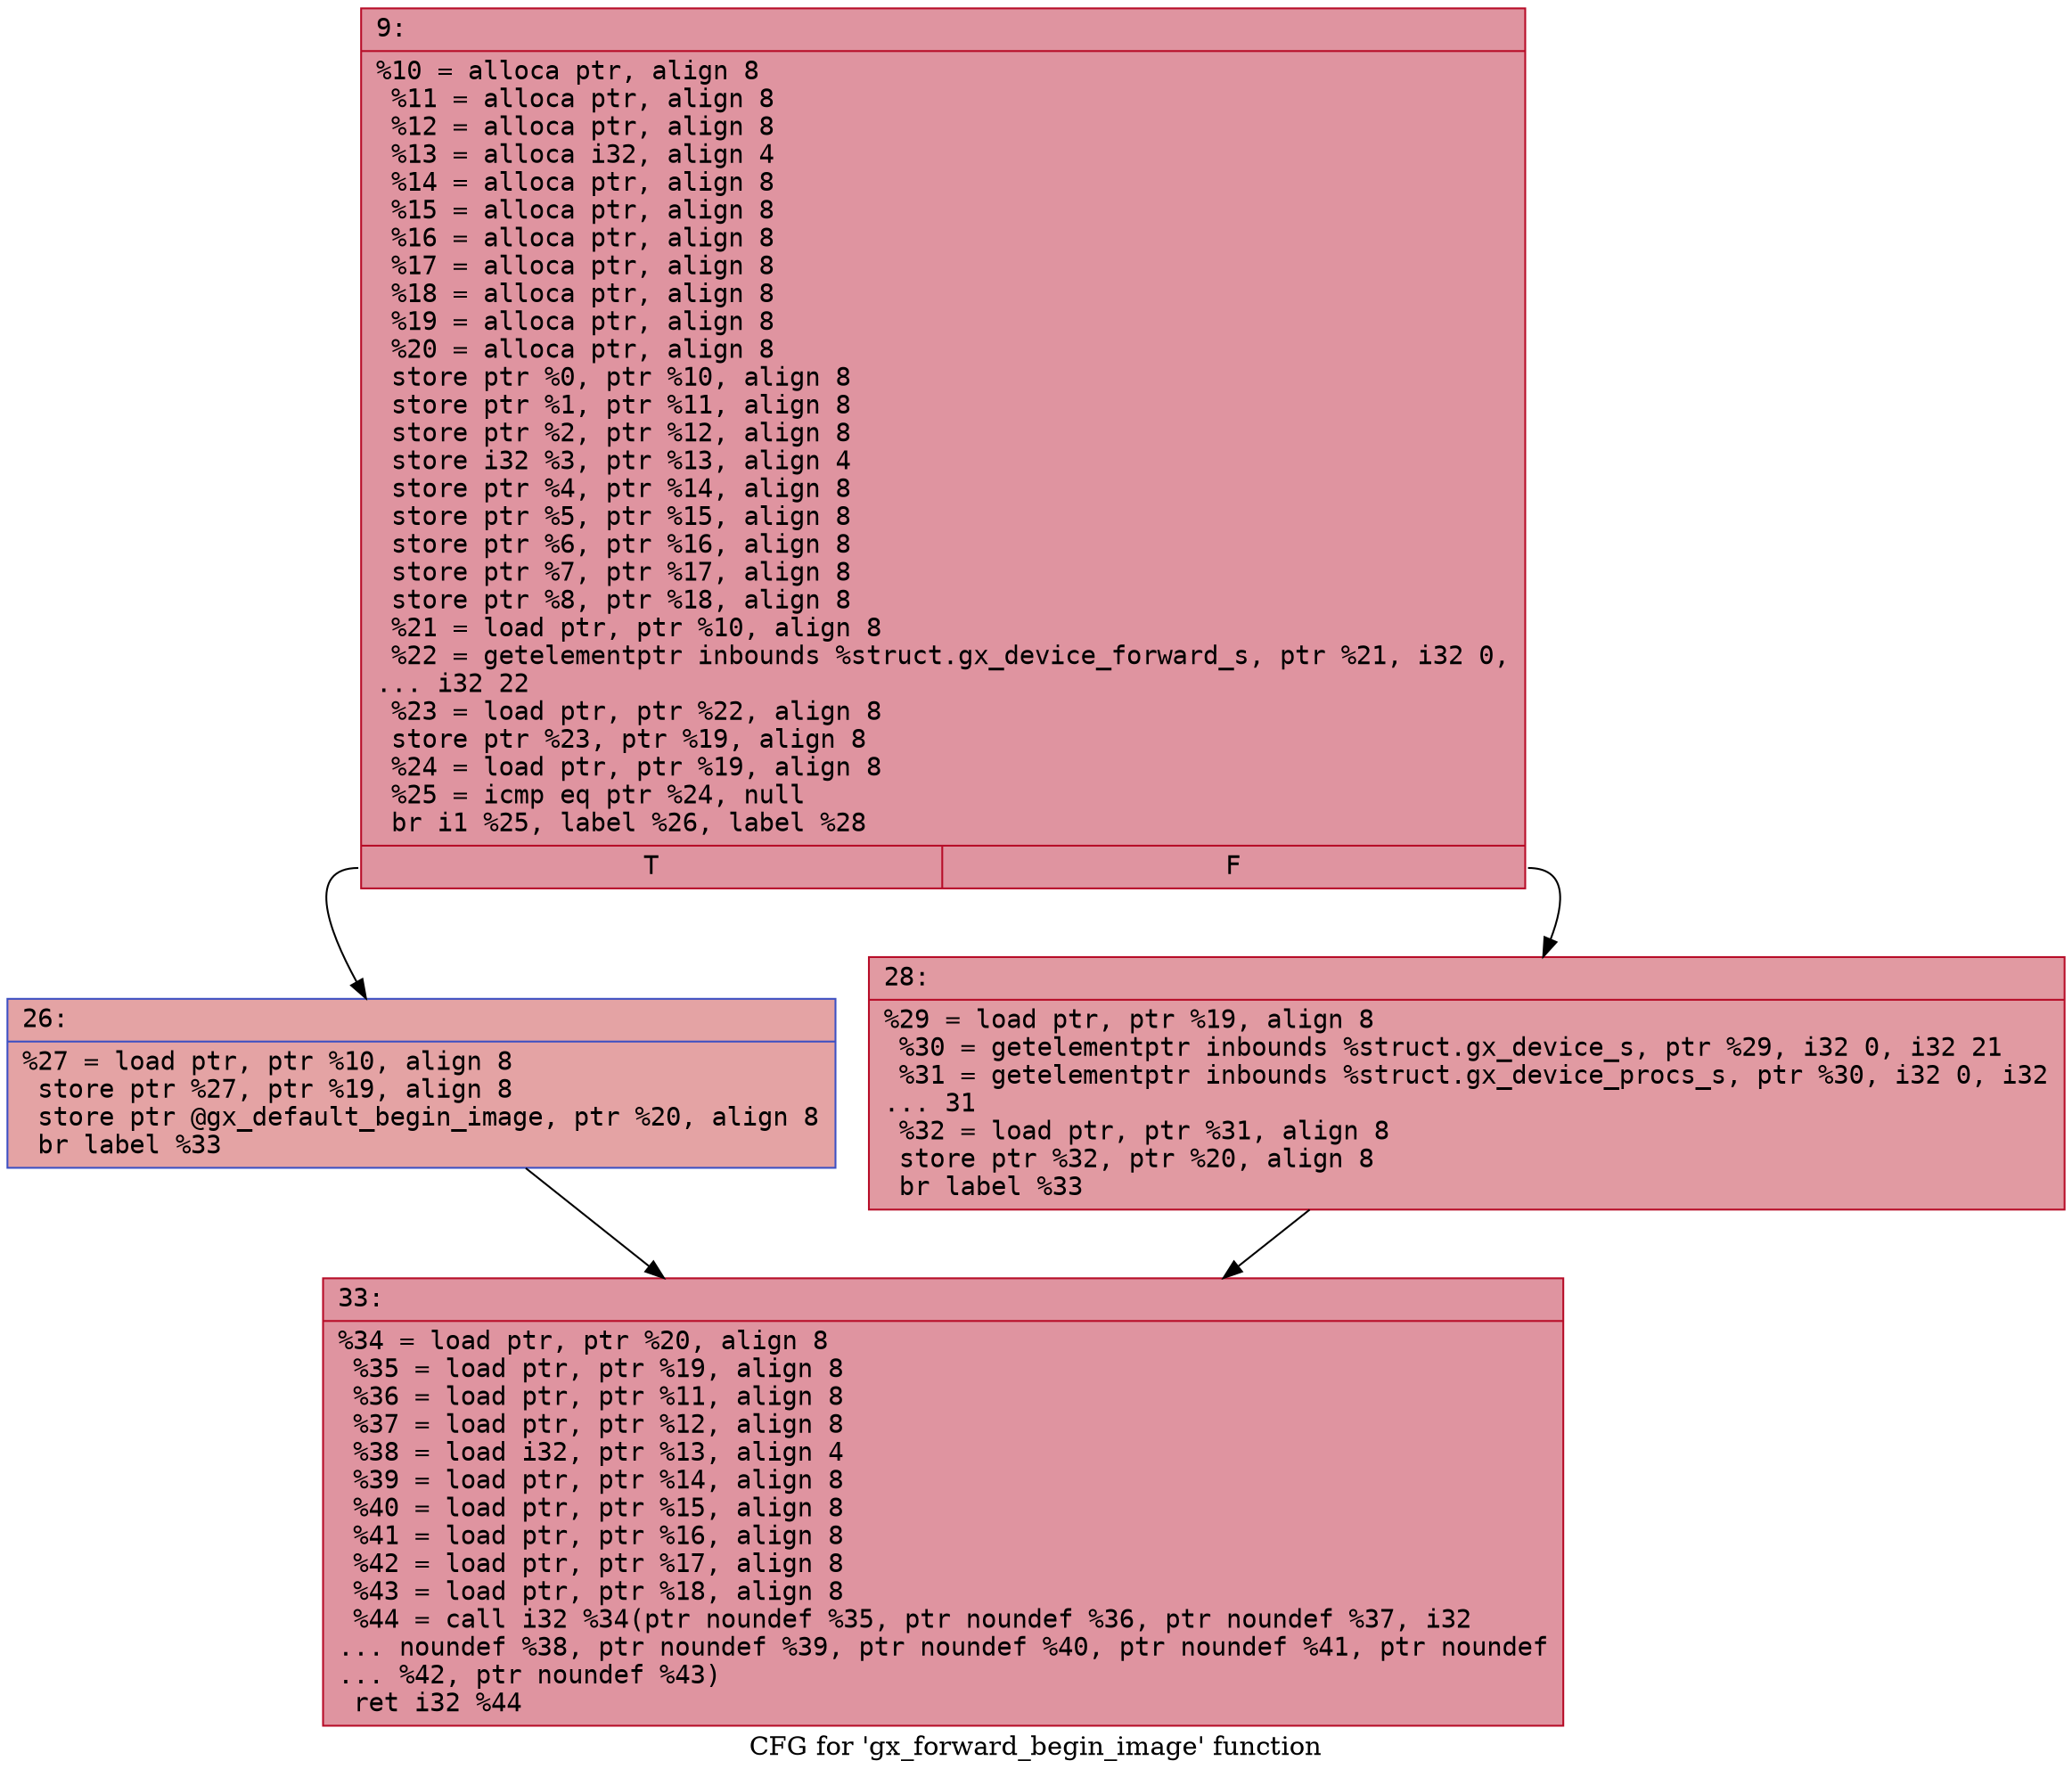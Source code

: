 digraph "CFG for 'gx_forward_begin_image' function" {
	label="CFG for 'gx_forward_begin_image' function";

	Node0x600003d9d630 [shape=record,color="#b70d28ff", style=filled, fillcolor="#b70d2870" fontname="Courier",label="{9:\l|  %10 = alloca ptr, align 8\l  %11 = alloca ptr, align 8\l  %12 = alloca ptr, align 8\l  %13 = alloca i32, align 4\l  %14 = alloca ptr, align 8\l  %15 = alloca ptr, align 8\l  %16 = alloca ptr, align 8\l  %17 = alloca ptr, align 8\l  %18 = alloca ptr, align 8\l  %19 = alloca ptr, align 8\l  %20 = alloca ptr, align 8\l  store ptr %0, ptr %10, align 8\l  store ptr %1, ptr %11, align 8\l  store ptr %2, ptr %12, align 8\l  store i32 %3, ptr %13, align 4\l  store ptr %4, ptr %14, align 8\l  store ptr %5, ptr %15, align 8\l  store ptr %6, ptr %16, align 8\l  store ptr %7, ptr %17, align 8\l  store ptr %8, ptr %18, align 8\l  %21 = load ptr, ptr %10, align 8\l  %22 = getelementptr inbounds %struct.gx_device_forward_s, ptr %21, i32 0,\l... i32 22\l  %23 = load ptr, ptr %22, align 8\l  store ptr %23, ptr %19, align 8\l  %24 = load ptr, ptr %19, align 8\l  %25 = icmp eq ptr %24, null\l  br i1 %25, label %26, label %28\l|{<s0>T|<s1>F}}"];
	Node0x600003d9d630:s0 -> Node0x600003d9d680[tooltip="9 -> 26\nProbability 37.50%" ];
	Node0x600003d9d630:s1 -> Node0x600003d9d6d0[tooltip="9 -> 28\nProbability 62.50%" ];
	Node0x600003d9d680 [shape=record,color="#3d50c3ff", style=filled, fillcolor="#c32e3170" fontname="Courier",label="{26:\l|  %27 = load ptr, ptr %10, align 8\l  store ptr %27, ptr %19, align 8\l  store ptr @gx_default_begin_image, ptr %20, align 8\l  br label %33\l}"];
	Node0x600003d9d680 -> Node0x600003d9d720[tooltip="26 -> 33\nProbability 100.00%" ];
	Node0x600003d9d6d0 [shape=record,color="#b70d28ff", style=filled, fillcolor="#bb1b2c70" fontname="Courier",label="{28:\l|  %29 = load ptr, ptr %19, align 8\l  %30 = getelementptr inbounds %struct.gx_device_s, ptr %29, i32 0, i32 21\l  %31 = getelementptr inbounds %struct.gx_device_procs_s, ptr %30, i32 0, i32\l... 31\l  %32 = load ptr, ptr %31, align 8\l  store ptr %32, ptr %20, align 8\l  br label %33\l}"];
	Node0x600003d9d6d0 -> Node0x600003d9d720[tooltip="28 -> 33\nProbability 100.00%" ];
	Node0x600003d9d720 [shape=record,color="#b70d28ff", style=filled, fillcolor="#b70d2870" fontname="Courier",label="{33:\l|  %34 = load ptr, ptr %20, align 8\l  %35 = load ptr, ptr %19, align 8\l  %36 = load ptr, ptr %11, align 8\l  %37 = load ptr, ptr %12, align 8\l  %38 = load i32, ptr %13, align 4\l  %39 = load ptr, ptr %14, align 8\l  %40 = load ptr, ptr %15, align 8\l  %41 = load ptr, ptr %16, align 8\l  %42 = load ptr, ptr %17, align 8\l  %43 = load ptr, ptr %18, align 8\l  %44 = call i32 %34(ptr noundef %35, ptr noundef %36, ptr noundef %37, i32\l... noundef %38, ptr noundef %39, ptr noundef %40, ptr noundef %41, ptr noundef\l... %42, ptr noundef %43)\l  ret i32 %44\l}"];
}

